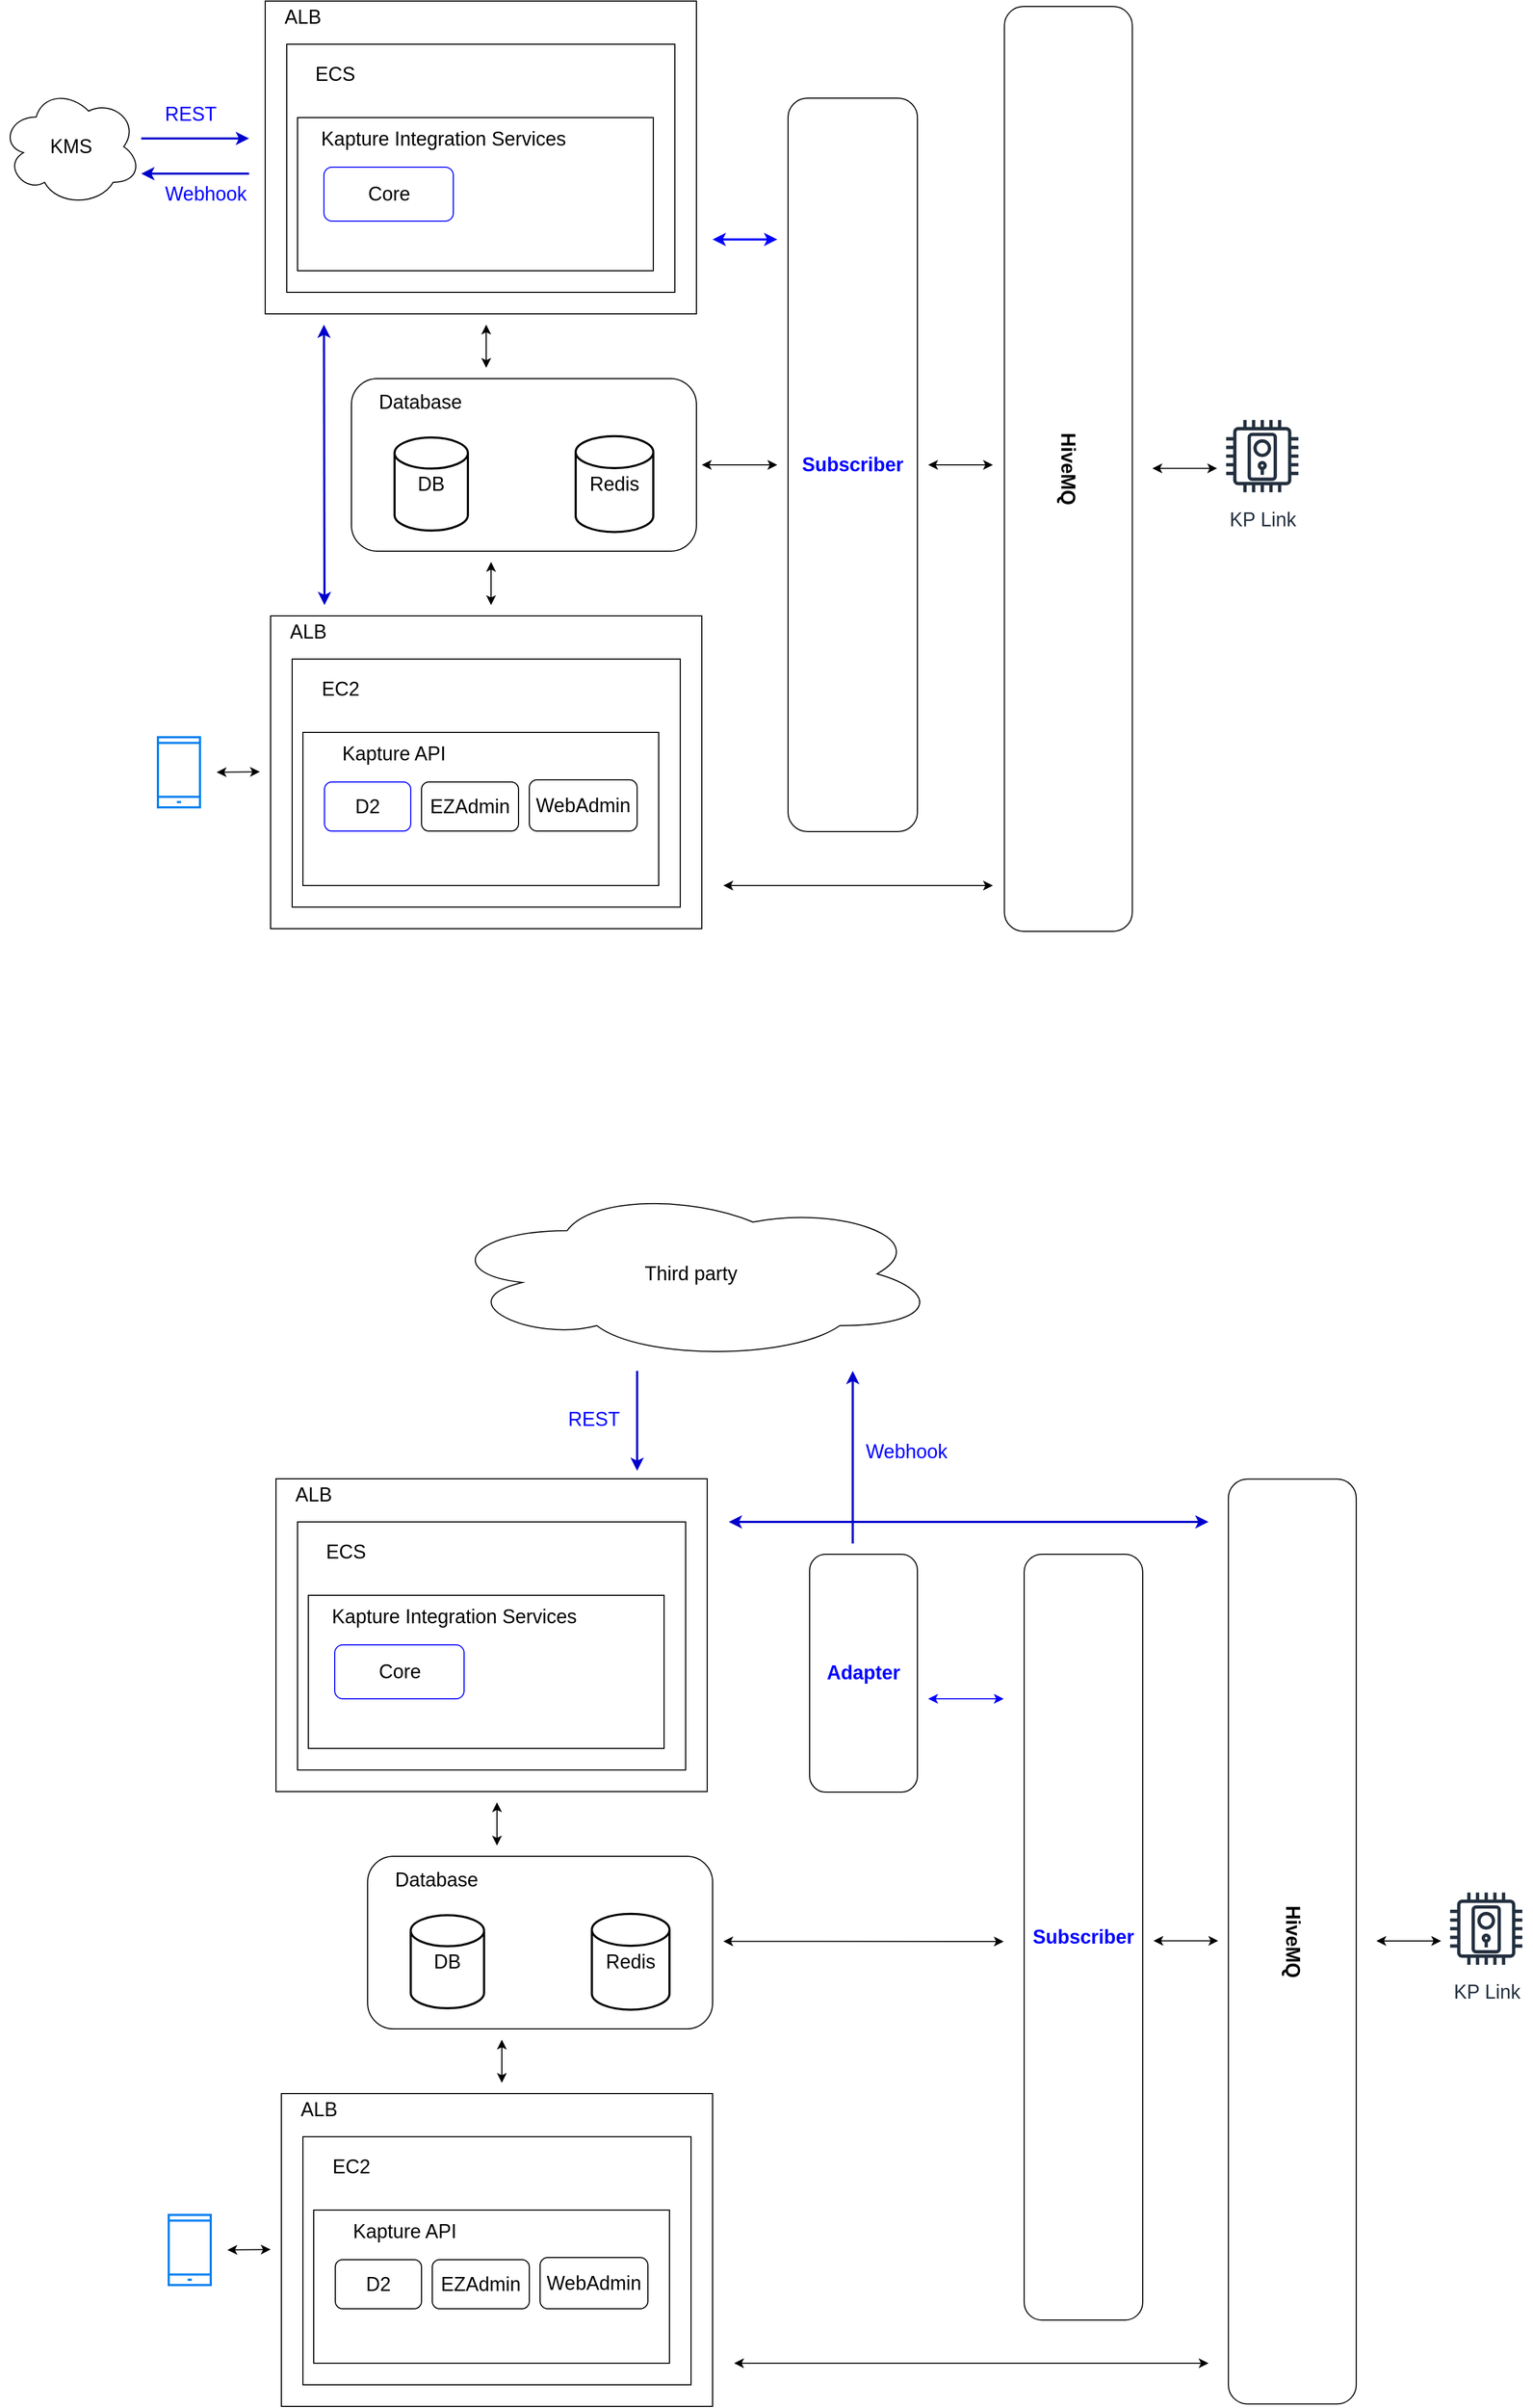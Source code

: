 <mxfile version="20.8.23" type="github">
  <diagram name="第1頁" id="pTdbA5UM3i_hhNW9NHbF">
    <mxGraphModel dx="852" dy="964" grid="1" gridSize="10" guides="1" tooltips="1" connect="1" arrows="1" fold="1" page="1" pageScale="1" pageWidth="827" pageHeight="1169" math="0" shadow="0">
      <root>
        <mxCell id="0" />
        <mxCell id="1" parent="0" />
        <mxCell id="v_c1Cu9leKUmqeBzcQBM-57" value="" style="rounded=0;whiteSpace=wrap;html=1;" vertex="1" parent="1">
          <mxGeometry x="1115" y="70" width="400" height="290" as="geometry" />
        </mxCell>
        <mxCell id="v_c1Cu9leKUmqeBzcQBM-1" value="" style="rounded=0;whiteSpace=wrap;html=1;fontSize=18;" vertex="1" parent="1">
          <mxGeometry x="1135" y="110" width="360" height="230" as="geometry" />
        </mxCell>
        <mxCell id="v_c1Cu9leKUmqeBzcQBM-5" value="&lt;font style=&quot;font-size: 18px&quot;&gt;ECS&lt;/font&gt;" style="text;html=1;strokeColor=none;fillColor=none;align=center;verticalAlign=middle;whiteSpace=wrap;rounded=0;" vertex="1" parent="1">
          <mxGeometry x="1135" y="123" width="90" height="30" as="geometry" />
        </mxCell>
        <mxCell id="v_c1Cu9leKUmqeBzcQBM-6" value="" style="rounded=0;whiteSpace=wrap;html=1;fontSize=18;" vertex="1" parent="1">
          <mxGeometry x="1145" y="178" width="330" height="142" as="geometry" />
        </mxCell>
        <mxCell id="v_c1Cu9leKUmqeBzcQBM-7" value="&lt;font style=&quot;font-size: 18px&quot;&gt;Kapture Integration Services&lt;/font&gt;" style="text;html=1;strokeColor=none;fillColor=none;align=center;verticalAlign=middle;whiteSpace=wrap;rounded=0;" vertex="1" parent="1">
          <mxGeometry x="1145" y="178" width="271" height="40" as="geometry" />
        </mxCell>
        <mxCell id="v_c1Cu9leKUmqeBzcQBM-8" value="Core" style="rounded=1;whiteSpace=wrap;html=1;fontSize=18;strokeColor=#0000FF;" vertex="1" parent="1">
          <mxGeometry x="1169.5" y="224" width="120" height="50" as="geometry" />
        </mxCell>
        <mxCell id="v_c1Cu9leKUmqeBzcQBM-20" value="" style="html=1;verticalLabelPosition=bottom;align=center;labelBackgroundColor=#ffffff;verticalAlign=top;strokeWidth=2;strokeColor=#0080F0;shadow=0;dashed=0;shape=mxgraph.ios7.icons.smartphone;fontSize=18;" vertex="1" parent="1">
          <mxGeometry x="1015.5" y="752.5" width="39" height="65" as="geometry" />
        </mxCell>
        <mxCell id="v_c1Cu9leKUmqeBzcQBM-23" value="" style="endArrow=classic;startArrow=classic;html=1;rounded=0;fontSize=18;" edge="1" parent="1">
          <mxGeometry width="50" height="50" relative="1" as="geometry">
            <mxPoint x="1070" y="785" as="sourcePoint" />
            <mxPoint x="1110" y="784.5" as="targetPoint" />
            <Array as="points" />
          </mxGeometry>
        </mxCell>
        <mxCell id="v_c1Cu9leKUmqeBzcQBM-59" value="&lt;span style=&quot;font-size: 18px;&quot;&gt;ALB&lt;/span&gt;" style="text;html=1;strokeColor=none;fillColor=none;align=center;verticalAlign=middle;whiteSpace=wrap;rounded=0;" vertex="1" parent="1">
          <mxGeometry x="1115" y="70" width="70" height="30" as="geometry" />
        </mxCell>
        <mxCell id="v_c1Cu9leKUmqeBzcQBM-61" value="&lt;font style=&quot;font-size: 18px;&quot;&gt;&lt;b style=&quot;&quot;&gt;Subscriber&lt;/b&gt;&lt;/font&gt;" style="rounded=1;whiteSpace=wrap;html=1;fontColor=#0000FF;" vertex="1" parent="1">
          <mxGeometry x="1600" y="160" width="120" height="680" as="geometry" />
        </mxCell>
        <mxCell id="v_c1Cu9leKUmqeBzcQBM-63" value="" style="rounded=0;whiteSpace=wrap;html=1;" vertex="1" parent="1">
          <mxGeometry x="1120" y="640" width="400" height="290" as="geometry" />
        </mxCell>
        <mxCell id="v_c1Cu9leKUmqeBzcQBM-64" value="" style="rounded=0;whiteSpace=wrap;html=1;fontSize=18;" vertex="1" parent="1">
          <mxGeometry x="1140" y="680" width="360" height="230" as="geometry" />
        </mxCell>
        <mxCell id="v_c1Cu9leKUmqeBzcQBM-65" value="&lt;font style=&quot;font-size: 18px&quot;&gt;EC2&lt;/font&gt;" style="text;html=1;strokeColor=none;fillColor=none;align=center;verticalAlign=middle;whiteSpace=wrap;rounded=0;" vertex="1" parent="1">
          <mxGeometry x="1140" y="693" width="90" height="30" as="geometry" />
        </mxCell>
        <mxCell id="v_c1Cu9leKUmqeBzcQBM-66" value="" style="rounded=0;whiteSpace=wrap;html=1;fontSize=18;" vertex="1" parent="1">
          <mxGeometry x="1150" y="748" width="330" height="142" as="geometry" />
        </mxCell>
        <mxCell id="v_c1Cu9leKUmqeBzcQBM-67" value="&lt;font style=&quot;font-size: 18px&quot;&gt;Kapture API&lt;/font&gt;" style="text;html=1;strokeColor=none;fillColor=none;align=center;verticalAlign=middle;whiteSpace=wrap;rounded=0;" vertex="1" parent="1">
          <mxGeometry x="1149" y="748" width="171" height="40" as="geometry" />
        </mxCell>
        <mxCell id="v_c1Cu9leKUmqeBzcQBM-68" value="D2" style="rounded=1;whiteSpace=wrap;html=1;fontSize=18;strokeColor=#0000FF;" vertex="1" parent="1">
          <mxGeometry x="1170" y="794" width="80" height="45.5" as="geometry" />
        </mxCell>
        <mxCell id="v_c1Cu9leKUmqeBzcQBM-70" value="&lt;span style=&quot;font-size: 18px;&quot;&gt;ALB&lt;/span&gt;" style="text;html=1;strokeColor=none;fillColor=none;align=center;verticalAlign=middle;whiteSpace=wrap;rounded=0;" vertex="1" parent="1">
          <mxGeometry x="1120" y="640" width="70" height="30" as="geometry" />
        </mxCell>
        <mxCell id="v_c1Cu9leKUmqeBzcQBM-72" value="&lt;font style=&quot;font-size: 18px;&quot;&gt;KMS&lt;/font&gt;" style="ellipse;shape=cloud;whiteSpace=wrap;html=1;strokeColor=#000000;" vertex="1" parent="1">
          <mxGeometry x="870" y="150" width="130" height="110" as="geometry" />
        </mxCell>
        <mxCell id="v_c1Cu9leKUmqeBzcQBM-73" value="WebAdmin" style="rounded=1;whiteSpace=wrap;html=1;fontSize=18;strokeColor=#000000;" vertex="1" parent="1">
          <mxGeometry x="1360" y="792" width="100" height="47.5" as="geometry" />
        </mxCell>
        <mxCell id="v_c1Cu9leKUmqeBzcQBM-74" value="EZAdmin" style="rounded=1;whiteSpace=wrap;html=1;fontSize=18;strokeColor=default;" vertex="1" parent="1">
          <mxGeometry x="1260" y="794" width="90" height="45.5" as="geometry" />
        </mxCell>
        <mxCell id="v_c1Cu9leKUmqeBzcQBM-75" value="" style="endArrow=classic;startArrow=classic;html=1;rounded=0;fontSize=18;fontColor=#000000;" edge="1" parent="1">
          <mxGeometry width="50" height="50" relative="1" as="geometry">
            <mxPoint x="1320" y="410" as="sourcePoint" />
            <mxPoint x="1320" y="370" as="targetPoint" />
          </mxGeometry>
        </mxCell>
        <mxCell id="v_c1Cu9leKUmqeBzcQBM-26" value="&lt;font size=&quot;1&quot; style=&quot;&quot;&gt;&lt;b style=&quot;font-size: 18px;&quot;&gt;HiveMQ&lt;/b&gt;&lt;/font&gt;" style="rounded=1;whiteSpace=wrap;html=1;fontSize=18;strokeColor=#000000;rotation=90;movable=1;resizable=1;rotatable=1;deletable=1;editable=1;locked=0;connectable=1;" vertex="1" parent="1">
          <mxGeometry x="1431.25" y="444.43" width="857.5" height="118.63" as="geometry" />
        </mxCell>
        <mxCell id="v_c1Cu9leKUmqeBzcQBM-80" value="" style="group" vertex="1" connectable="0" parent="1">
          <mxGeometry x="1195" y="420" width="320" height="160" as="geometry" />
        </mxCell>
        <mxCell id="v_c1Cu9leKUmqeBzcQBM-11" value="DB" style="strokeWidth=2;html=1;shape=mxgraph.flowchart.database;whiteSpace=wrap;fontSize=18;" vertex="1" parent="v_c1Cu9leKUmqeBzcQBM-80">
          <mxGeometry x="40" y="54.667" width="68" height="86.222" as="geometry" />
        </mxCell>
        <mxCell id="v_c1Cu9leKUmqeBzcQBM-12" value="Redis" style="strokeWidth=2;html=1;shape=mxgraph.flowchart.database;whiteSpace=wrap;fontSize=18;" vertex="1" parent="v_c1Cu9leKUmqeBzcQBM-80">
          <mxGeometry x="208" y="53.333" width="72" height="88.889" as="geometry" />
        </mxCell>
        <mxCell id="v_c1Cu9leKUmqeBzcQBM-78" value="" style="rounded=1;whiteSpace=wrap;html=1;strokeColor=#000000;fontSize=18;fontColor=#000000;fillColor=none;" vertex="1" parent="v_c1Cu9leKUmqeBzcQBM-80">
          <mxGeometry width="320" height="160" as="geometry" />
        </mxCell>
        <mxCell id="v_c1Cu9leKUmqeBzcQBM-79" value="Database" style="text;html=1;strokeColor=none;fillColor=none;align=center;verticalAlign=middle;whiteSpace=wrap;rounded=0;fontSize=18;fontColor=#000000;" vertex="1" parent="v_c1Cu9leKUmqeBzcQBM-80">
          <mxGeometry x="40" y="8.889" width="48" height="26.667" as="geometry" />
        </mxCell>
        <mxCell id="v_c1Cu9leKUmqeBzcQBM-84" value="" style="endArrow=classic;startArrow=classic;html=1;rounded=0;fontSize=18;fontColor=#000000;" edge="1" parent="1">
          <mxGeometry width="50" height="50" relative="1" as="geometry">
            <mxPoint x="1324.5" y="630" as="sourcePoint" />
            <mxPoint x="1324.5" y="590" as="targetPoint" />
          </mxGeometry>
        </mxCell>
        <mxCell id="v_c1Cu9leKUmqeBzcQBM-85" value="" style="endArrow=classic;startArrow=classic;html=1;rounded=0;fontSize=18;fontColor=#000000;strokeColor=#0000CC;strokeWidth=2;" edge="1" parent="1">
          <mxGeometry width="50" height="50" relative="1" as="geometry">
            <mxPoint x="1170" y="630" as="sourcePoint" />
            <mxPoint x="1169.5" y="370" as="targetPoint" />
          </mxGeometry>
        </mxCell>
        <mxCell id="v_c1Cu9leKUmqeBzcQBM-86" value="" style="endArrow=classic;startArrow=classic;html=1;rounded=0;fontSize=18;fontColor=#000000;" edge="1" parent="1">
          <mxGeometry width="50" height="50" relative="1" as="geometry">
            <mxPoint x="1520" y="500" as="sourcePoint" />
            <mxPoint x="1590" y="500" as="targetPoint" />
          </mxGeometry>
        </mxCell>
        <mxCell id="v_c1Cu9leKUmqeBzcQBM-87" value="" style="endArrow=classic;startArrow=classic;html=1;rounded=0;fontSize=18;" edge="1" parent="1">
          <mxGeometry width="50" height="50" relative="1" as="geometry">
            <mxPoint x="1540" y="890" as="sourcePoint" />
            <mxPoint x="1790" y="890" as="targetPoint" />
            <Array as="points" />
          </mxGeometry>
        </mxCell>
        <mxCell id="v_c1Cu9leKUmqeBzcQBM-88" value="" style="endArrow=classic;startArrow=classic;html=1;rounded=0;fontSize=18;fontColor=#000000;" edge="1" parent="1">
          <mxGeometry width="50" height="50" relative="1" as="geometry">
            <mxPoint x="1730" y="500" as="sourcePoint" />
            <mxPoint x="1790" y="500" as="targetPoint" />
          </mxGeometry>
        </mxCell>
        <mxCell id="v_c1Cu9leKUmqeBzcQBM-90" value="&lt;font style=&quot;font-size: 18px;&quot;&gt;KP Link&lt;/font&gt;" style="sketch=0;outlineConnect=0;fontColor=#232F3E;gradientColor=none;strokeColor=#232F3E;fillColor=#ffffff;dashed=0;verticalLabelPosition=bottom;verticalAlign=top;align=center;html=1;fontSize=12;fontStyle=0;aspect=fixed;shape=mxgraph.aws4.resourceIcon;resIcon=mxgraph.aws4.door_lock;" vertex="1" parent="1">
          <mxGeometry x="1998" y="450" width="83.74" height="83.74" as="geometry" />
        </mxCell>
        <mxCell id="v_c1Cu9leKUmqeBzcQBM-93" value="" style="endArrow=classic;startArrow=classic;html=1;rounded=0;fontSize=18;fontColor=#000000;" edge="1" parent="1">
          <mxGeometry width="50" height="50" relative="1" as="geometry">
            <mxPoint x="1938" y="503.24" as="sourcePoint" />
            <mxPoint x="1998" y="503.24" as="targetPoint" />
          </mxGeometry>
        </mxCell>
        <mxCell id="v_c1Cu9leKUmqeBzcQBM-95" value="" style="endArrow=classic;startArrow=classic;html=1;rounded=0;fontSize=18;fontColor=#000000;strokeColor=#0000FF;strokeWidth=2;" edge="1" parent="1">
          <mxGeometry width="50" height="50" relative="1" as="geometry">
            <mxPoint x="1530" y="291" as="sourcePoint" />
            <mxPoint x="1590" y="291" as="targetPoint" />
          </mxGeometry>
        </mxCell>
        <mxCell id="v_c1Cu9leKUmqeBzcQBM-96" value="" style="endArrow=classic;html=1;rounded=0;strokeColor=#0000CC;strokeWidth=2;fontSize=18;fontColor=#0000FF;" edge="1" parent="1">
          <mxGeometry width="50" height="50" relative="1" as="geometry">
            <mxPoint x="1000" y="197.33" as="sourcePoint" />
            <mxPoint x="1100" y="197.33" as="targetPoint" />
          </mxGeometry>
        </mxCell>
        <mxCell id="v_c1Cu9leKUmqeBzcQBM-97" value="" style="endArrow=classic;html=1;rounded=0;strokeColor=#0000CC;strokeWidth=2;fontSize=18;fontColor=#0000FF;" edge="1" parent="1">
          <mxGeometry width="50" height="50" relative="1" as="geometry">
            <mxPoint x="1100" y="230" as="sourcePoint" />
            <mxPoint x="1000" y="230" as="targetPoint" />
          </mxGeometry>
        </mxCell>
        <mxCell id="v_c1Cu9leKUmqeBzcQBM-98" value="Webhook" style="text;html=1;strokeColor=none;fillColor=none;align=center;verticalAlign=middle;whiteSpace=wrap;rounded=0;fontSize=18;fontColor=#0000FF;" vertex="1" parent="1">
          <mxGeometry x="1030" y="234" width="60" height="30" as="geometry" />
        </mxCell>
        <mxCell id="v_c1Cu9leKUmqeBzcQBM-99" value="REST" style="text;html=1;strokeColor=none;fillColor=none;align=center;verticalAlign=middle;whiteSpace=wrap;rounded=0;fontSize=18;fontColor=#0000FF;" vertex="1" parent="1">
          <mxGeometry x="1015.5" y="160" width="60" height="30" as="geometry" />
        </mxCell>
        <mxCell id="v_c1Cu9leKUmqeBzcQBM-100" value="" style="rounded=0;whiteSpace=wrap;html=1;" vertex="1" parent="1">
          <mxGeometry x="1125" y="1440" width="400" height="290" as="geometry" />
        </mxCell>
        <mxCell id="v_c1Cu9leKUmqeBzcQBM-101" value="" style="rounded=0;whiteSpace=wrap;html=1;fontSize=18;" vertex="1" parent="1">
          <mxGeometry x="1145" y="1480" width="360" height="230" as="geometry" />
        </mxCell>
        <mxCell id="v_c1Cu9leKUmqeBzcQBM-102" value="&lt;font style=&quot;font-size: 18px&quot;&gt;ECS&lt;/font&gt;" style="text;html=1;strokeColor=none;fillColor=none;align=center;verticalAlign=middle;whiteSpace=wrap;rounded=0;" vertex="1" parent="1">
          <mxGeometry x="1145" y="1493" width="90" height="30" as="geometry" />
        </mxCell>
        <mxCell id="v_c1Cu9leKUmqeBzcQBM-103" value="" style="rounded=0;whiteSpace=wrap;html=1;fontSize=18;" vertex="1" parent="1">
          <mxGeometry x="1155" y="1548" width="330" height="142" as="geometry" />
        </mxCell>
        <mxCell id="v_c1Cu9leKUmqeBzcQBM-104" value="&lt;font style=&quot;font-size: 18px&quot;&gt;Kapture Integration Services&lt;/font&gt;" style="text;html=1;strokeColor=none;fillColor=none;align=center;verticalAlign=middle;whiteSpace=wrap;rounded=0;" vertex="1" parent="1">
          <mxGeometry x="1155" y="1548" width="271" height="40" as="geometry" />
        </mxCell>
        <mxCell id="v_c1Cu9leKUmqeBzcQBM-105" value="Core" style="rounded=1;whiteSpace=wrap;html=1;fontSize=18;strokeColor=#0000FF;" vertex="1" parent="1">
          <mxGeometry x="1179.5" y="1594" width="120" height="50" as="geometry" />
        </mxCell>
        <mxCell id="v_c1Cu9leKUmqeBzcQBM-106" value="" style="html=1;verticalLabelPosition=bottom;align=center;labelBackgroundColor=#ffffff;verticalAlign=top;strokeWidth=2;strokeColor=#0080F0;shadow=0;dashed=0;shape=mxgraph.ios7.icons.smartphone;fontSize=18;" vertex="1" parent="1">
          <mxGeometry x="1025.5" y="2122.5" width="39" height="65" as="geometry" />
        </mxCell>
        <mxCell id="v_c1Cu9leKUmqeBzcQBM-107" value="" style="endArrow=classic;startArrow=classic;html=1;rounded=0;fontSize=18;" edge="1" parent="1">
          <mxGeometry width="50" height="50" relative="1" as="geometry">
            <mxPoint x="1080" y="2155" as="sourcePoint" />
            <mxPoint x="1120" y="2154.5" as="targetPoint" />
            <Array as="points" />
          </mxGeometry>
        </mxCell>
        <mxCell id="v_c1Cu9leKUmqeBzcQBM-108" value="&lt;span style=&quot;font-size: 18px;&quot;&gt;ALB&lt;/span&gt;" style="text;html=1;strokeColor=none;fillColor=none;align=center;verticalAlign=middle;whiteSpace=wrap;rounded=0;" vertex="1" parent="1">
          <mxGeometry x="1125" y="1440" width="70" height="30" as="geometry" />
        </mxCell>
        <mxCell id="v_c1Cu9leKUmqeBzcQBM-109" value="&lt;font style=&quot;font-size: 18px;&quot;&gt;&lt;b style=&quot;&quot;&gt;Subscriber&lt;/b&gt;&lt;/font&gt;" style="rounded=1;whiteSpace=wrap;html=1;fontColor=#0000FF;" vertex="1" parent="1">
          <mxGeometry x="1819" y="1510" width="110" height="710" as="geometry" />
        </mxCell>
        <mxCell id="v_c1Cu9leKUmqeBzcQBM-110" value="" style="rounded=0;whiteSpace=wrap;html=1;" vertex="1" parent="1">
          <mxGeometry x="1130" y="2010" width="400" height="290" as="geometry" />
        </mxCell>
        <mxCell id="v_c1Cu9leKUmqeBzcQBM-111" value="" style="rounded=0;whiteSpace=wrap;html=1;fontSize=18;" vertex="1" parent="1">
          <mxGeometry x="1150" y="2050" width="360" height="230" as="geometry" />
        </mxCell>
        <mxCell id="v_c1Cu9leKUmqeBzcQBM-112" value="&lt;font style=&quot;font-size: 18px&quot;&gt;EC2&lt;/font&gt;" style="text;html=1;strokeColor=none;fillColor=none;align=center;verticalAlign=middle;whiteSpace=wrap;rounded=0;" vertex="1" parent="1">
          <mxGeometry x="1150" y="2063" width="90" height="30" as="geometry" />
        </mxCell>
        <mxCell id="v_c1Cu9leKUmqeBzcQBM-113" value="" style="rounded=0;whiteSpace=wrap;html=1;fontSize=18;" vertex="1" parent="1">
          <mxGeometry x="1160" y="2118" width="330" height="142" as="geometry" />
        </mxCell>
        <mxCell id="v_c1Cu9leKUmqeBzcQBM-114" value="&lt;font style=&quot;font-size: 18px&quot;&gt;Kapture API&lt;/font&gt;" style="text;html=1;strokeColor=none;fillColor=none;align=center;verticalAlign=middle;whiteSpace=wrap;rounded=0;" vertex="1" parent="1">
          <mxGeometry x="1159" y="2118" width="171" height="40" as="geometry" />
        </mxCell>
        <mxCell id="v_c1Cu9leKUmqeBzcQBM-115" value="D2" style="rounded=1;whiteSpace=wrap;html=1;fontSize=18;strokeColor=#000000;" vertex="1" parent="1">
          <mxGeometry x="1180" y="2164" width="80" height="45.5" as="geometry" />
        </mxCell>
        <mxCell id="v_c1Cu9leKUmqeBzcQBM-116" value="&lt;span style=&quot;font-size: 18px;&quot;&gt;ALB&lt;/span&gt;" style="text;html=1;strokeColor=none;fillColor=none;align=center;verticalAlign=middle;whiteSpace=wrap;rounded=0;" vertex="1" parent="1">
          <mxGeometry x="1130" y="2010" width="70" height="30" as="geometry" />
        </mxCell>
        <mxCell id="v_c1Cu9leKUmqeBzcQBM-117" value="&lt;font style=&quot;font-size: 18px;&quot;&gt;Third party&lt;/font&gt;" style="ellipse;shape=cloud;whiteSpace=wrap;html=1;strokeColor=#000000;" vertex="1" parent="1">
          <mxGeometry x="1280" y="1170" width="460" height="160" as="geometry" />
        </mxCell>
        <mxCell id="v_c1Cu9leKUmqeBzcQBM-118" value="WebAdmin" style="rounded=1;whiteSpace=wrap;html=1;fontSize=18;strokeColor=#000000;" vertex="1" parent="1">
          <mxGeometry x="1370" y="2162" width="100" height="47.5" as="geometry" />
        </mxCell>
        <mxCell id="v_c1Cu9leKUmqeBzcQBM-119" value="EZAdmin" style="rounded=1;whiteSpace=wrap;html=1;fontSize=18;strokeColor=default;" vertex="1" parent="1">
          <mxGeometry x="1270" y="2164" width="90" height="45.5" as="geometry" />
        </mxCell>
        <mxCell id="v_c1Cu9leKUmqeBzcQBM-120" value="" style="endArrow=classic;startArrow=classic;html=1;rounded=0;fontSize=18;fontColor=#000000;" edge="1" parent="1">
          <mxGeometry width="50" height="50" relative="1" as="geometry">
            <mxPoint x="1330" y="1780" as="sourcePoint" />
            <mxPoint x="1330" y="1740" as="targetPoint" />
          </mxGeometry>
        </mxCell>
        <mxCell id="v_c1Cu9leKUmqeBzcQBM-121" value="&lt;font size=&quot;1&quot; style=&quot;&quot;&gt;&lt;b style=&quot;font-size: 18px;&quot;&gt;HiveMQ&lt;/b&gt;&lt;/font&gt;" style="rounded=1;whiteSpace=wrap;html=1;fontSize=18;strokeColor=#000000;rotation=90;movable=1;resizable=1;rotatable=1;deletable=1;editable=1;locked=0;connectable=1;" vertex="1" parent="1">
          <mxGeometry x="1639" y="1809.69" width="857.5" height="118.63" as="geometry" />
        </mxCell>
        <mxCell id="v_c1Cu9leKUmqeBzcQBM-122" value="" style="group" vertex="1" connectable="0" parent="1">
          <mxGeometry x="1210" y="1790" width="320" height="160" as="geometry" />
        </mxCell>
        <mxCell id="v_c1Cu9leKUmqeBzcQBM-123" value="DB" style="strokeWidth=2;html=1;shape=mxgraph.flowchart.database;whiteSpace=wrap;fontSize=18;" vertex="1" parent="v_c1Cu9leKUmqeBzcQBM-122">
          <mxGeometry x="40" y="54.667" width="68" height="86.222" as="geometry" />
        </mxCell>
        <mxCell id="v_c1Cu9leKUmqeBzcQBM-124" value="Redis" style="strokeWidth=2;html=1;shape=mxgraph.flowchart.database;whiteSpace=wrap;fontSize=18;" vertex="1" parent="v_c1Cu9leKUmqeBzcQBM-122">
          <mxGeometry x="208" y="53.333" width="72" height="88.889" as="geometry" />
        </mxCell>
        <mxCell id="v_c1Cu9leKUmqeBzcQBM-125" value="" style="rounded=1;whiteSpace=wrap;html=1;strokeColor=#000000;fontSize=18;fontColor=#000000;fillColor=none;" vertex="1" parent="v_c1Cu9leKUmqeBzcQBM-122">
          <mxGeometry width="320" height="160" as="geometry" />
        </mxCell>
        <mxCell id="v_c1Cu9leKUmqeBzcQBM-126" value="Database" style="text;html=1;strokeColor=none;fillColor=none;align=center;verticalAlign=middle;whiteSpace=wrap;rounded=0;fontSize=18;fontColor=#000000;" vertex="1" parent="v_c1Cu9leKUmqeBzcQBM-122">
          <mxGeometry x="40" y="8.889" width="48" height="26.667" as="geometry" />
        </mxCell>
        <mxCell id="v_c1Cu9leKUmqeBzcQBM-127" value="" style="endArrow=classic;startArrow=classic;html=1;rounded=0;fontSize=18;fontColor=#000000;" edge="1" parent="1">
          <mxGeometry width="50" height="50" relative="1" as="geometry">
            <mxPoint x="1334.5" y="2000" as="sourcePoint" />
            <mxPoint x="1334.5" y="1960" as="targetPoint" />
          </mxGeometry>
        </mxCell>
        <mxCell id="v_c1Cu9leKUmqeBzcQBM-129" value="" style="endArrow=classic;startArrow=classic;html=1;rounded=0;fontSize=18;fontColor=#000000;" edge="1" parent="1">
          <mxGeometry width="50" height="50" relative="1" as="geometry">
            <mxPoint x="1540" y="1868.83" as="sourcePoint" />
            <mxPoint x="1800" y="1869" as="targetPoint" />
          </mxGeometry>
        </mxCell>
        <mxCell id="v_c1Cu9leKUmqeBzcQBM-130" value="" style="endArrow=classic;startArrow=classic;html=1;rounded=0;fontSize=18;" edge="1" parent="1">
          <mxGeometry width="50" height="50" relative="1" as="geometry">
            <mxPoint x="1550" y="2260" as="sourcePoint" />
            <mxPoint x="1990" y="2260" as="targetPoint" />
            <Array as="points" />
          </mxGeometry>
        </mxCell>
        <mxCell id="v_c1Cu9leKUmqeBzcQBM-131" value="" style="endArrow=classic;startArrow=classic;html=1;rounded=0;fontSize=18;fontColor=#000000;" edge="1" parent="1">
          <mxGeometry width="50" height="50" relative="1" as="geometry">
            <mxPoint x="1939" y="1868.33" as="sourcePoint" />
            <mxPoint x="1999" y="1868.33" as="targetPoint" />
          </mxGeometry>
        </mxCell>
        <mxCell id="v_c1Cu9leKUmqeBzcQBM-132" value="" style="endArrow=classic;startArrow=classic;html=1;rounded=0;fontSize=18;strokeColor=#0000CC;strokeWidth=2;" edge="1" parent="1">
          <mxGeometry width="50" height="50" relative="1" as="geometry">
            <mxPoint x="1545" y="1480" as="sourcePoint" />
            <mxPoint x="1990" y="1480" as="targetPoint" />
            <Array as="points" />
          </mxGeometry>
        </mxCell>
        <mxCell id="v_c1Cu9leKUmqeBzcQBM-133" value="&lt;font style=&quot;font-size: 18px;&quot;&gt;KP Link&lt;/font&gt;" style="sketch=0;outlineConnect=0;fontColor=#232F3E;gradientColor=none;strokeColor=#232F3E;fillColor=#ffffff;dashed=0;verticalLabelPosition=bottom;verticalAlign=top;align=center;html=1;fontSize=12;fontStyle=0;aspect=fixed;shape=mxgraph.aws4.resourceIcon;resIcon=mxgraph.aws4.door_lock;" vertex="1" parent="1">
          <mxGeometry x="2205.75" y="1815.26" width="83.74" height="83.74" as="geometry" />
        </mxCell>
        <mxCell id="v_c1Cu9leKUmqeBzcQBM-134" value="" style="endArrow=classic;startArrow=classic;html=1;rounded=0;fontSize=18;fontColor=#000000;" edge="1" parent="1">
          <mxGeometry width="50" height="50" relative="1" as="geometry">
            <mxPoint x="2145.75" y="1868.5" as="sourcePoint" />
            <mxPoint x="2205.75" y="1868.5" as="targetPoint" />
          </mxGeometry>
        </mxCell>
        <mxCell id="v_c1Cu9leKUmqeBzcQBM-135" value="" style="endArrow=classic;startArrow=classic;html=1;rounded=0;fontSize=18;fontColor=#000000;strokeColor=#0000FF;" edge="1" parent="1">
          <mxGeometry width="50" height="50" relative="1" as="geometry">
            <mxPoint x="1730" y="1644" as="sourcePoint" />
            <mxPoint x="1800" y="1644" as="targetPoint" />
          </mxGeometry>
        </mxCell>
        <mxCell id="v_c1Cu9leKUmqeBzcQBM-136" value="" style="endArrow=classic;html=1;rounded=0;strokeColor=#0000CC;strokeWidth=2;fontSize=18;fontColor=#0000FF;" edge="1" parent="1">
          <mxGeometry width="50" height="50" relative="1" as="geometry">
            <mxPoint x="1460" y="1340" as="sourcePoint" />
            <mxPoint x="1460" y="1432.67" as="targetPoint" />
          </mxGeometry>
        </mxCell>
        <mxCell id="v_c1Cu9leKUmqeBzcQBM-139" value="REST" style="text;html=1;strokeColor=none;fillColor=none;align=center;verticalAlign=middle;whiteSpace=wrap;rounded=0;fontSize=18;fontColor=#0000FF;" vertex="1" parent="1">
          <mxGeometry x="1390" y="1370" width="60" height="30" as="geometry" />
        </mxCell>
        <mxCell id="v_c1Cu9leKUmqeBzcQBM-140" value="&lt;b style=&quot;border-color: var(--border-color); font-size: 18px;&quot;&gt;Adapter&lt;/b&gt;" style="rounded=1;whiteSpace=wrap;html=1;fontColor=#0000FF;" vertex="1" parent="1">
          <mxGeometry x="1620" y="1510" width="100" height="220.5" as="geometry" />
        </mxCell>
        <mxCell id="v_c1Cu9leKUmqeBzcQBM-142" value="" style="endArrow=classic;html=1;rounded=0;strokeColor=#0000CC;strokeWidth=2;fontSize=18;fontColor=#0000FF;" edge="1" parent="1">
          <mxGeometry width="50" height="50" relative="1" as="geometry">
            <mxPoint x="1660" y="1500" as="sourcePoint" />
            <mxPoint x="1660" y="1340" as="targetPoint" />
          </mxGeometry>
        </mxCell>
        <mxCell id="v_c1Cu9leKUmqeBzcQBM-143" value="Webhook" style="text;html=1;strokeColor=none;fillColor=none;align=center;verticalAlign=middle;whiteSpace=wrap;rounded=0;fontSize=18;fontColor=#0000FF;" vertex="1" parent="1">
          <mxGeometry x="1680" y="1400" width="60" height="30" as="geometry" />
        </mxCell>
      </root>
    </mxGraphModel>
  </diagram>
</mxfile>
